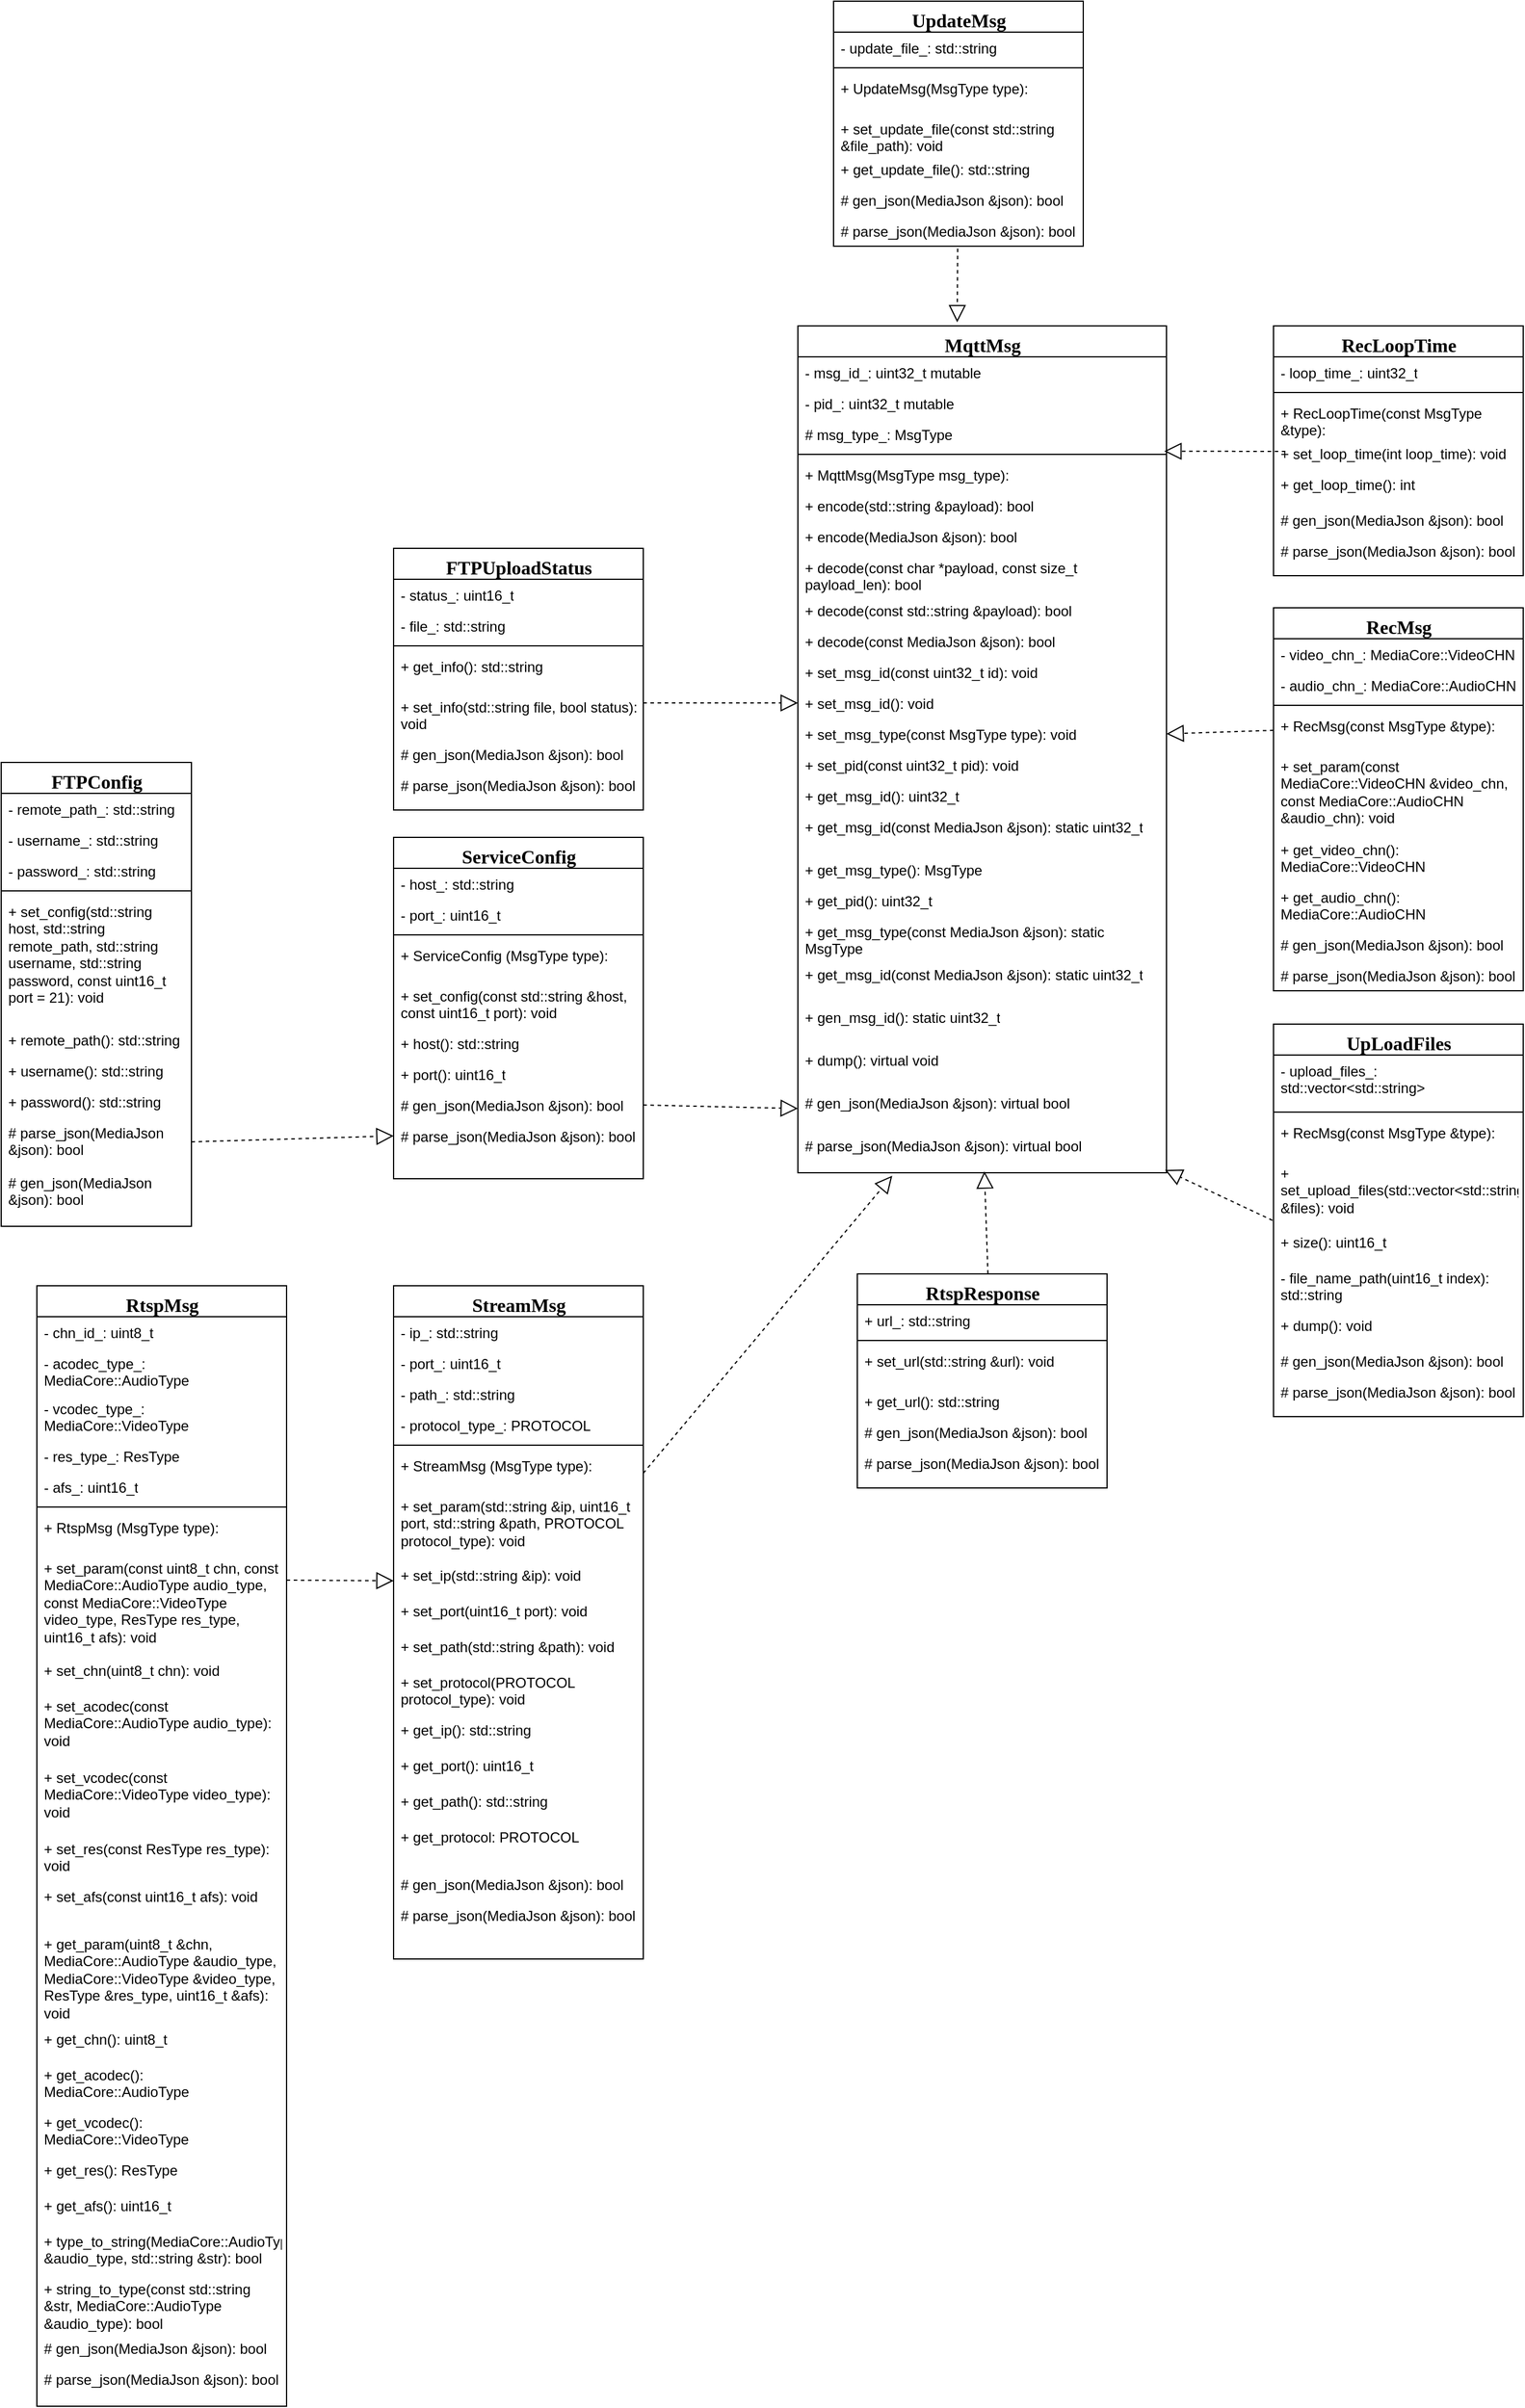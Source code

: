 <mxfile version="24.7.5">
  <diagram name="Page-1" id="9f46799a-70d6-7492-0946-bef42562c5a5">
    <mxGraphModel dx="1509" dy="1663" grid="1" gridSize="10" guides="1" tooltips="1" connect="1" arrows="1" fold="1" page="1" pageScale="1" pageWidth="1100" pageHeight="850" background="none" math="0" shadow="0">
      <root>
        <mxCell id="0" />
        <mxCell id="1" parent="0" />
        <mxCell id="78961159f06e98e8-17" value="FTPConfig" style="swimlane;html=1;fontStyle=1;align=center;verticalAlign=top;childLayout=stackLayout;horizontal=1;startSize=26;horizontalStack=0;resizeParent=1;resizeLast=0;collapsible=1;marginBottom=0;swimlaneFillColor=#ffffff;rounded=0;shadow=0;comic=0;labelBackgroundColor=none;strokeWidth=1;fillColor=none;fontFamily=Verdana;fontSize=16;" parent="1" vertex="1">
          <mxGeometry x="40" y="80" width="160" height="390" as="geometry" />
        </mxCell>
        <mxCell id="78961159f06e98e8-21" value="- remote_path_: std::string" style="text;html=1;strokeColor=none;fillColor=none;align=left;verticalAlign=top;spacingLeft=4;spacingRight=4;whiteSpace=wrap;overflow=hidden;rotatable=0;points=[[0,0.5],[1,0.5]];portConstraint=eastwest;" parent="78961159f06e98e8-17" vertex="1">
          <mxGeometry y="26" width="160" height="26" as="geometry" />
        </mxCell>
        <mxCell id="78961159f06e98e8-23" value="- username_: std::string" style="text;html=1;strokeColor=none;fillColor=none;align=left;verticalAlign=top;spacingLeft=4;spacingRight=4;whiteSpace=wrap;overflow=hidden;rotatable=0;points=[[0,0.5],[1,0.5]];portConstraint=eastwest;" parent="78961159f06e98e8-17" vertex="1">
          <mxGeometry y="52" width="160" height="26" as="geometry" />
        </mxCell>
        <mxCell id="78961159f06e98e8-25" value="- password_: std::string" style="text;html=1;strokeColor=none;fillColor=none;align=left;verticalAlign=top;spacingLeft=4;spacingRight=4;whiteSpace=wrap;overflow=hidden;rotatable=0;points=[[0,0.5],[1,0.5]];portConstraint=eastwest;" parent="78961159f06e98e8-17" vertex="1">
          <mxGeometry y="78" width="160" height="26" as="geometry" />
        </mxCell>
        <mxCell id="78961159f06e98e8-19" value="" style="line;html=1;strokeWidth=1;fillColor=none;align=left;verticalAlign=middle;spacingTop=-1;spacingLeft=3;spacingRight=3;rotatable=0;labelPosition=right;points=[];portConstraint=eastwest;" parent="78961159f06e98e8-17" vertex="1">
          <mxGeometry y="104" width="160" height="8" as="geometry" />
        </mxCell>
        <mxCell id="78961159f06e98e8-20" value="+ set_config(std::string host, std::string remote_path, std::string username, std::string password, const uint16_t port = 21): void" style="text;html=1;strokeColor=none;fillColor=none;align=left;verticalAlign=top;spacingLeft=4;spacingRight=4;whiteSpace=wrap;overflow=hidden;rotatable=0;points=[[0,0.5],[1,0.5]];portConstraint=eastwest;" parent="78961159f06e98e8-17" vertex="1">
          <mxGeometry y="112" width="160" height="108" as="geometry" />
        </mxCell>
        <mxCell id="78961159f06e98e8-27" value="+ remote_path(): std::string" style="text;html=1;strokeColor=none;fillColor=none;align=left;verticalAlign=top;spacingLeft=4;spacingRight=4;whiteSpace=wrap;overflow=hidden;rotatable=0;points=[[0,0.5],[1,0.5]];portConstraint=eastwest;" parent="78961159f06e98e8-17" vertex="1">
          <mxGeometry y="220" width="160" height="26" as="geometry" />
        </mxCell>
        <mxCell id="S02AcgBKYn6hKlUdRPTP-34" value="+ username(): std::string" style="text;html=1;strokeColor=none;fillColor=none;align=left;verticalAlign=top;spacingLeft=4;spacingRight=4;whiteSpace=wrap;overflow=hidden;rotatable=0;points=[[0,0.5],[1,0.5]];portConstraint=eastwest;" vertex="1" parent="78961159f06e98e8-17">
          <mxGeometry y="246" width="160" height="26" as="geometry" />
        </mxCell>
        <mxCell id="S02AcgBKYn6hKlUdRPTP-36" value="+ password(): std::string" style="text;html=1;strokeColor=none;fillColor=none;align=left;verticalAlign=top;spacingLeft=4;spacingRight=4;whiteSpace=wrap;overflow=hidden;rotatable=0;points=[[0,0.5],[1,0.5]];portConstraint=eastwest;" vertex="1" parent="78961159f06e98e8-17">
          <mxGeometry y="272" width="160" height="26" as="geometry" />
        </mxCell>
        <mxCell id="S02AcgBKYn6hKlUdRPTP-37" value="# parse_json(MediaJson &amp;amp;json): bool" style="text;html=1;strokeColor=none;fillColor=none;align=left;verticalAlign=top;spacingLeft=4;spacingRight=4;whiteSpace=wrap;overflow=hidden;rotatable=0;points=[[0,0.5],[1,0.5]];portConstraint=eastwest;" vertex="1" parent="78961159f06e98e8-17">
          <mxGeometry y="298" width="160" height="42" as="geometry" />
        </mxCell>
        <mxCell id="S02AcgBKYn6hKlUdRPTP-35" value="# gen_json(MediaJson &amp;amp;json): bool" style="text;html=1;strokeColor=none;fillColor=none;align=left;verticalAlign=top;spacingLeft=4;spacingRight=4;whiteSpace=wrap;overflow=hidden;rotatable=0;points=[[0,0.5],[1,0.5]];portConstraint=eastwest;" vertex="1" parent="78961159f06e98e8-17">
          <mxGeometry y="340" width="160" height="50" as="geometry" />
        </mxCell>
        <mxCell id="78961159f06e98e8-30" value="ServiceConfig" style="swimlane;html=1;fontStyle=1;align=center;verticalAlign=top;childLayout=stackLayout;horizontal=1;startSize=26;horizontalStack=0;resizeParent=1;resizeLast=0;collapsible=1;marginBottom=0;swimlaneFillColor=#ffffff;rounded=0;shadow=0;comic=0;labelBackgroundColor=none;strokeWidth=1;fillColor=none;fontFamily=Verdana;fontSize=16;" parent="1" vertex="1">
          <mxGeometry x="370" y="143" width="210" height="287" as="geometry" />
        </mxCell>
        <mxCell id="78961159f06e98e8-31" value="- host_: std::string" style="text;html=1;strokeColor=none;fillColor=none;align=left;verticalAlign=top;spacingLeft=4;spacingRight=4;whiteSpace=wrap;overflow=hidden;rotatable=0;points=[[0,0.5],[1,0.5]];portConstraint=eastwest;" parent="78961159f06e98e8-30" vertex="1">
          <mxGeometry y="26" width="210" height="26" as="geometry" />
        </mxCell>
        <mxCell id="78961159f06e98e8-32" value="- port_: uint16_t" style="text;html=1;strokeColor=none;fillColor=none;align=left;verticalAlign=top;spacingLeft=4;spacingRight=4;whiteSpace=wrap;overflow=hidden;rotatable=0;points=[[0,0.5],[1,0.5]];portConstraint=eastwest;" parent="78961159f06e98e8-30" vertex="1">
          <mxGeometry y="52" width="210" height="26" as="geometry" />
        </mxCell>
        <mxCell id="78961159f06e98e8-38" value="" style="line;html=1;strokeWidth=1;fillColor=none;align=left;verticalAlign=middle;spacingTop=-1;spacingLeft=3;spacingRight=3;rotatable=0;labelPosition=right;points=[];portConstraint=eastwest;" parent="78961159f06e98e8-30" vertex="1">
          <mxGeometry y="78" width="210" height="8" as="geometry" />
        </mxCell>
        <mxCell id="78961159f06e98e8-39" value="+ ServiceConfig (MsgType type):&amp;nbsp;" style="text;html=1;strokeColor=none;fillColor=none;align=left;verticalAlign=top;spacingLeft=4;spacingRight=4;whiteSpace=wrap;overflow=hidden;rotatable=0;points=[[0,0.5],[1,0.5]];portConstraint=eastwest;" parent="78961159f06e98e8-30" vertex="1">
          <mxGeometry y="86" width="210" height="34" as="geometry" />
        </mxCell>
        <mxCell id="S02AcgBKYn6hKlUdRPTP-30" value="+ set_config(const std::string &amp;amp;host, const uint16_t port): void" style="text;html=1;strokeColor=none;fillColor=none;align=left;verticalAlign=top;spacingLeft=4;spacingRight=4;whiteSpace=wrap;overflow=hidden;rotatable=0;points=[[0,0.5],[1,0.5]];portConstraint=eastwest;" vertex="1" parent="78961159f06e98e8-30">
          <mxGeometry y="120" width="210" height="40" as="geometry" />
        </mxCell>
        <mxCell id="S02AcgBKYn6hKlUdRPTP-31" value="+ host(): std::string" style="text;html=1;strokeColor=none;fillColor=none;align=left;verticalAlign=top;spacingLeft=4;spacingRight=4;whiteSpace=wrap;overflow=hidden;rotatable=0;points=[[0,0.5],[1,0.5]];portConstraint=eastwest;" vertex="1" parent="78961159f06e98e8-30">
          <mxGeometry y="160" width="210" height="26" as="geometry" />
        </mxCell>
        <mxCell id="S02AcgBKYn6hKlUdRPTP-32" value="+ port(): uint16_t" style="text;html=1;strokeColor=none;fillColor=none;align=left;verticalAlign=top;spacingLeft=4;spacingRight=4;whiteSpace=wrap;overflow=hidden;rotatable=0;points=[[0,0.5],[1,0.5]];portConstraint=eastwest;" vertex="1" parent="78961159f06e98e8-30">
          <mxGeometry y="186" width="210" height="26" as="geometry" />
        </mxCell>
        <mxCell id="78961159f06e98e8-40" value="# gen_json(MediaJson &amp;amp;json): bool" style="text;html=1;strokeColor=none;fillColor=none;align=left;verticalAlign=top;spacingLeft=4;spacingRight=4;whiteSpace=wrap;overflow=hidden;rotatable=0;points=[[0,0.5],[1,0.5]];portConstraint=eastwest;" parent="78961159f06e98e8-30" vertex="1">
          <mxGeometry y="212" width="210" height="26" as="geometry" />
        </mxCell>
        <mxCell id="78961159f06e98e8-42" value="# parse_json(MediaJson &amp;amp;json): bool" style="text;html=1;strokeColor=none;fillColor=none;align=left;verticalAlign=top;spacingLeft=4;spacingRight=4;whiteSpace=wrap;overflow=hidden;rotatable=0;points=[[0,0.5],[1,0.5]];portConstraint=eastwest;" parent="78961159f06e98e8-30" vertex="1">
          <mxGeometry y="238" width="210" height="26" as="geometry" />
        </mxCell>
        <mxCell id="78961159f06e98e8-43" value="MqttMsg" style="swimlane;html=1;fontStyle=1;align=center;verticalAlign=top;childLayout=stackLayout;horizontal=1;startSize=26;horizontalStack=0;resizeParent=1;resizeLast=0;collapsible=1;marginBottom=0;swimlaneFillColor=#ffffff;rounded=0;shadow=0;comic=0;labelBackgroundColor=none;strokeWidth=1;fillColor=none;fontFamily=Verdana;fontSize=16;" parent="1" vertex="1">
          <mxGeometry x="710" y="-287" width="310" height="712" as="geometry" />
        </mxCell>
        <mxCell id="78961159f06e98e8-44" value="- msg_id_: uint32_t mutable" style="text;html=1;strokeColor=none;fillColor=none;align=left;verticalAlign=top;spacingLeft=4;spacingRight=4;whiteSpace=wrap;overflow=hidden;rotatable=0;points=[[0,0.5],[1,0.5]];portConstraint=eastwest;fontSize=12;" parent="78961159f06e98e8-43" vertex="1">
          <mxGeometry y="26" width="310" height="26" as="geometry" />
        </mxCell>
        <mxCell id="78961159f06e98e8-45" value="- pid_: uint32_t mutable" style="text;html=1;strokeColor=none;fillColor=none;align=left;verticalAlign=top;spacingLeft=4;spacingRight=4;whiteSpace=wrap;overflow=hidden;rotatable=0;points=[[0,0.5],[1,0.5]];portConstraint=eastwest;" parent="78961159f06e98e8-43" vertex="1">
          <mxGeometry y="52" width="310" height="26" as="geometry" />
        </mxCell>
        <mxCell id="78961159f06e98e8-49" value="# msg_type_: MsgType" style="text;html=1;strokeColor=none;fillColor=none;align=left;verticalAlign=top;spacingLeft=4;spacingRight=4;whiteSpace=wrap;overflow=hidden;rotatable=0;points=[[0,0.5],[1,0.5]];portConstraint=eastwest;" parent="78961159f06e98e8-43" vertex="1">
          <mxGeometry y="78" width="310" height="26" as="geometry" />
        </mxCell>
        <mxCell id="78961159f06e98e8-51" value="" style="line;html=1;strokeWidth=1;fillColor=none;align=left;verticalAlign=middle;spacingTop=-1;spacingLeft=3;spacingRight=3;rotatable=0;labelPosition=right;points=[];portConstraint=eastwest;" parent="78961159f06e98e8-43" vertex="1">
          <mxGeometry y="104" width="310" height="8" as="geometry" />
        </mxCell>
        <mxCell id="S02AcgBKYn6hKlUdRPTP-33" value="+ MqttMsg(MsgType msg_type):&amp;nbsp;" style="text;html=1;strokeColor=none;fillColor=none;align=left;verticalAlign=top;spacingLeft=4;spacingRight=4;whiteSpace=wrap;overflow=hidden;rotatable=0;points=[[0,0.5],[1,0.5]];portConstraint=eastwest;" vertex="1" parent="78961159f06e98e8-43">
          <mxGeometry y="112" width="310" height="26" as="geometry" />
        </mxCell>
        <mxCell id="78961159f06e98e8-52" value="+ encode(std::string &amp;amp;payload): bool" style="text;html=1;strokeColor=none;fillColor=none;align=left;verticalAlign=top;spacingLeft=4;spacingRight=4;whiteSpace=wrap;overflow=hidden;rotatable=0;points=[[0,0.5],[1,0.5]];portConstraint=eastwest;" parent="78961159f06e98e8-43" vertex="1">
          <mxGeometry y="138" width="310" height="26" as="geometry" />
        </mxCell>
        <mxCell id="78961159f06e98e8-53" value="+ encode(MediaJson &amp;amp;json): bool" style="text;html=1;strokeColor=none;fillColor=none;align=left;verticalAlign=top;spacingLeft=4;spacingRight=4;whiteSpace=wrap;overflow=hidden;rotatable=0;points=[[0,0.5],[1,0.5]];portConstraint=eastwest;" parent="78961159f06e98e8-43" vertex="1">
          <mxGeometry y="164" width="310" height="26" as="geometry" />
        </mxCell>
        <mxCell id="S02AcgBKYn6hKlUdRPTP-6" value="+ decode(const char *payload, const size_t payload_len): bool" style="text;html=1;strokeColor=none;fillColor=none;align=left;verticalAlign=top;spacingLeft=4;spacingRight=4;whiteSpace=wrap;overflow=hidden;rotatable=0;points=[[0,0.5],[1,0.5]];portConstraint=eastwest;" vertex="1" parent="78961159f06e98e8-43">
          <mxGeometry y="190" width="310" height="36" as="geometry" />
        </mxCell>
        <mxCell id="S02AcgBKYn6hKlUdRPTP-12" value="+ decode(const std::string &amp;amp;payload): bool" style="text;html=1;strokeColor=none;fillColor=none;align=left;verticalAlign=top;spacingLeft=4;spacingRight=4;whiteSpace=wrap;overflow=hidden;rotatable=0;points=[[0,0.5],[1,0.5]];portConstraint=eastwest;" vertex="1" parent="78961159f06e98e8-43">
          <mxGeometry y="226" width="310" height="26" as="geometry" />
        </mxCell>
        <mxCell id="S02AcgBKYn6hKlUdRPTP-13" value="+ decode(const MediaJson &amp;amp;json): bool" style="text;html=1;strokeColor=none;fillColor=none;align=left;verticalAlign=top;spacingLeft=4;spacingRight=4;whiteSpace=wrap;overflow=hidden;rotatable=0;points=[[0,0.5],[1,0.5]];portConstraint=eastwest;" vertex="1" parent="78961159f06e98e8-43">
          <mxGeometry y="252" width="310" height="26" as="geometry" />
        </mxCell>
        <mxCell id="S02AcgBKYn6hKlUdRPTP-14" value="+ set_msg_id(const uint32_t id): void" style="text;html=1;strokeColor=none;fillColor=none;align=left;verticalAlign=top;spacingLeft=4;spacingRight=4;whiteSpace=wrap;overflow=hidden;rotatable=0;points=[[0,0.5],[1,0.5]];portConstraint=eastwest;" vertex="1" parent="78961159f06e98e8-43">
          <mxGeometry y="278" width="310" height="26" as="geometry" />
        </mxCell>
        <mxCell id="S02AcgBKYn6hKlUdRPTP-15" value="+ set_msg_id(): void" style="text;html=1;strokeColor=none;fillColor=none;align=left;verticalAlign=top;spacingLeft=4;spacingRight=4;whiteSpace=wrap;overflow=hidden;rotatable=0;points=[[0,0.5],[1,0.5]];portConstraint=eastwest;" vertex="1" parent="78961159f06e98e8-43">
          <mxGeometry y="304" width="310" height="26" as="geometry" />
        </mxCell>
        <mxCell id="S02AcgBKYn6hKlUdRPTP-16" value="+ set_msg_type(const MsgType type): void" style="text;html=1;strokeColor=none;fillColor=none;align=left;verticalAlign=top;spacingLeft=4;spacingRight=4;whiteSpace=wrap;overflow=hidden;rotatable=0;points=[[0,0.5],[1,0.5]];portConstraint=eastwest;" vertex="1" parent="78961159f06e98e8-43">
          <mxGeometry y="330" width="310" height="26" as="geometry" />
        </mxCell>
        <mxCell id="S02AcgBKYn6hKlUdRPTP-17" value="+ set_pid(const uint32_t pid): void" style="text;html=1;strokeColor=none;fillColor=none;align=left;verticalAlign=top;spacingLeft=4;spacingRight=4;whiteSpace=wrap;overflow=hidden;rotatable=0;points=[[0,0.5],[1,0.5]];portConstraint=eastwest;" vertex="1" parent="78961159f06e98e8-43">
          <mxGeometry y="356" width="310" height="26" as="geometry" />
        </mxCell>
        <mxCell id="S02AcgBKYn6hKlUdRPTP-18" value="+ get_msg_id(): uint32_t" style="text;html=1;strokeColor=none;fillColor=none;align=left;verticalAlign=top;spacingLeft=4;spacingRight=4;whiteSpace=wrap;overflow=hidden;rotatable=0;points=[[0,0.5],[1,0.5]];portConstraint=eastwest;" vertex="1" parent="78961159f06e98e8-43">
          <mxGeometry y="382" width="310" height="26" as="geometry" />
        </mxCell>
        <mxCell id="S02AcgBKYn6hKlUdRPTP-23" value="+ get_msg_id(const MediaJson &amp;amp;json): static uint32_t" style="text;html=1;strokeColor=none;fillColor=none;align=left;verticalAlign=top;spacingLeft=4;spacingRight=4;whiteSpace=wrap;overflow=hidden;rotatable=0;points=[[0,0.5],[1,0.5]];portConstraint=eastwest;" vertex="1" parent="78961159f06e98e8-43">
          <mxGeometry y="408" width="310" height="36" as="geometry" />
        </mxCell>
        <mxCell id="S02AcgBKYn6hKlUdRPTP-19" value="+ get_msg_type(): MsgType" style="text;html=1;strokeColor=none;fillColor=none;align=left;verticalAlign=top;spacingLeft=4;spacingRight=4;whiteSpace=wrap;overflow=hidden;rotatable=0;points=[[0,0.5],[1,0.5]];portConstraint=eastwest;" vertex="1" parent="78961159f06e98e8-43">
          <mxGeometry y="444" width="310" height="26" as="geometry" />
        </mxCell>
        <mxCell id="S02AcgBKYn6hKlUdRPTP-20" value="+ get_pid(): uint32_t" style="text;html=1;strokeColor=none;fillColor=none;align=left;verticalAlign=top;spacingLeft=4;spacingRight=4;whiteSpace=wrap;overflow=hidden;rotatable=0;points=[[0,0.5],[1,0.5]];portConstraint=eastwest;" vertex="1" parent="78961159f06e98e8-43">
          <mxGeometry y="470" width="310" height="26" as="geometry" />
        </mxCell>
        <mxCell id="S02AcgBKYn6hKlUdRPTP-21" value="+ get_msg_type(const MediaJson &amp;amp;json): static MsgType" style="text;html=1;strokeColor=none;fillColor=none;align=left;verticalAlign=top;spacingLeft=4;spacingRight=4;whiteSpace=wrap;overflow=hidden;rotatable=0;points=[[0,0.5],[1,0.5]];portConstraint=eastwest;" vertex="1" parent="78961159f06e98e8-43">
          <mxGeometry y="496" width="310" height="36" as="geometry" />
        </mxCell>
        <mxCell id="S02AcgBKYn6hKlUdRPTP-22" value="+ get_msg_id(const MediaJson &amp;amp;json): static uint32_t" style="text;html=1;strokeColor=none;fillColor=none;align=left;verticalAlign=top;spacingLeft=4;spacingRight=4;whiteSpace=wrap;overflow=hidden;rotatable=0;points=[[0,0.5],[1,0.5]];portConstraint=eastwest;" vertex="1" parent="78961159f06e98e8-43">
          <mxGeometry y="532" width="310" height="36" as="geometry" />
        </mxCell>
        <mxCell id="S02AcgBKYn6hKlUdRPTP-24" value="+ gen_msg_id(): static uint32_t" style="text;html=1;strokeColor=none;fillColor=none;align=left;verticalAlign=top;spacingLeft=4;spacingRight=4;whiteSpace=wrap;overflow=hidden;rotatable=0;points=[[0,0.5],[1,0.5]];portConstraint=eastwest;" vertex="1" parent="78961159f06e98e8-43">
          <mxGeometry y="568" width="310" height="36" as="geometry" />
        </mxCell>
        <mxCell id="S02AcgBKYn6hKlUdRPTP-25" value="+ dump(): virtual void" style="text;html=1;strokeColor=none;fillColor=none;align=left;verticalAlign=top;spacingLeft=4;spacingRight=4;whiteSpace=wrap;overflow=hidden;rotatable=0;points=[[0,0.5],[1,0.5]];portConstraint=eastwest;" vertex="1" parent="78961159f06e98e8-43">
          <mxGeometry y="604" width="310" height="36" as="geometry" />
        </mxCell>
        <mxCell id="S02AcgBKYn6hKlUdRPTP-26" value="# gen_json(MediaJson &amp;amp;json): virtual bool" style="text;html=1;strokeColor=none;fillColor=none;align=left;verticalAlign=top;spacingLeft=4;spacingRight=4;whiteSpace=wrap;overflow=hidden;rotatable=0;points=[[0,0.5],[1,0.5]];portConstraint=eastwest;" vertex="1" parent="78961159f06e98e8-43">
          <mxGeometry y="640" width="310" height="36" as="geometry" />
        </mxCell>
        <mxCell id="S02AcgBKYn6hKlUdRPTP-27" value="# parse_json(MediaJson &amp;amp;json): virtual bool" style="text;html=1;strokeColor=none;fillColor=none;align=left;verticalAlign=top;spacingLeft=4;spacingRight=4;whiteSpace=wrap;overflow=hidden;rotatable=0;points=[[0,0.5],[1,0.5]];portConstraint=eastwest;" vertex="1" parent="78961159f06e98e8-43">
          <mxGeometry y="676" width="310" height="36" as="geometry" />
        </mxCell>
        <mxCell id="S02AcgBKYn6hKlUdRPTP-28" value="" style="endArrow=block;dashed=1;endFill=0;endSize=12;html=1;rounded=0;exitX=1;exitY=0.5;exitDx=0;exitDy=0;entryX=0;entryY=0.5;entryDx=0;entryDy=0;" edge="1" parent="1" source="78961159f06e98e8-40" target="S02AcgBKYn6hKlUdRPTP-26">
          <mxGeometry width="160" relative="1" as="geometry">
            <mxPoint x="590" y="249.012" as="sourcePoint" />
            <mxPoint x="739.04" y="220" as="targetPoint" />
          </mxGeometry>
        </mxCell>
        <mxCell id="S02AcgBKYn6hKlUdRPTP-38" value="" style="endArrow=block;dashed=1;endFill=0;endSize=12;html=1;rounded=0;entryX=0;entryY=0.5;entryDx=0;entryDy=0;exitX=1;exitY=0.5;exitDx=0;exitDy=0;" edge="1" parent="1" source="S02AcgBKYn6hKlUdRPTP-37" target="78961159f06e98e8-42">
          <mxGeometry width="160" relative="1" as="geometry">
            <mxPoint x="210" y="390" as="sourcePoint" />
            <mxPoint x="385.04" y="393.996" as="targetPoint" />
          </mxGeometry>
        </mxCell>
        <mxCell id="S02AcgBKYn6hKlUdRPTP-39" value="FTPUploadStatus" style="swimlane;html=1;fontStyle=1;align=center;verticalAlign=top;childLayout=stackLayout;horizontal=1;startSize=26;horizontalStack=0;resizeParent=1;resizeLast=0;collapsible=1;marginBottom=0;swimlaneFillColor=#ffffff;rounded=0;shadow=0;comic=0;labelBackgroundColor=none;strokeWidth=1;fillColor=none;fontFamily=Verdana;fontSize=16;" vertex="1" parent="1">
          <mxGeometry x="370" y="-100" width="210" height="220" as="geometry" />
        </mxCell>
        <mxCell id="S02AcgBKYn6hKlUdRPTP-40" value="- status_: uint16_t" style="text;html=1;strokeColor=none;fillColor=none;align=left;verticalAlign=top;spacingLeft=4;spacingRight=4;whiteSpace=wrap;overflow=hidden;rotatable=0;points=[[0,0.5],[1,0.5]];portConstraint=eastwest;" vertex="1" parent="S02AcgBKYn6hKlUdRPTP-39">
          <mxGeometry y="26" width="210" height="26" as="geometry" />
        </mxCell>
        <mxCell id="S02AcgBKYn6hKlUdRPTP-41" value="- file_: std::string" style="text;html=1;strokeColor=none;fillColor=none;align=left;verticalAlign=top;spacingLeft=4;spacingRight=4;whiteSpace=wrap;overflow=hidden;rotatable=0;points=[[0,0.5],[1,0.5]];portConstraint=eastwest;" vertex="1" parent="S02AcgBKYn6hKlUdRPTP-39">
          <mxGeometry y="52" width="210" height="26" as="geometry" />
        </mxCell>
        <mxCell id="S02AcgBKYn6hKlUdRPTP-42" value="" style="line;html=1;strokeWidth=1;fillColor=none;align=left;verticalAlign=middle;spacingTop=-1;spacingLeft=3;spacingRight=3;rotatable=0;labelPosition=right;points=[];portConstraint=eastwest;" vertex="1" parent="S02AcgBKYn6hKlUdRPTP-39">
          <mxGeometry y="78" width="210" height="8" as="geometry" />
        </mxCell>
        <mxCell id="S02AcgBKYn6hKlUdRPTP-43" value="+ get_info(): std::string" style="text;html=1;strokeColor=none;fillColor=none;align=left;verticalAlign=top;spacingLeft=4;spacingRight=4;whiteSpace=wrap;overflow=hidden;rotatable=0;points=[[0,0.5],[1,0.5]];portConstraint=eastwest;" vertex="1" parent="S02AcgBKYn6hKlUdRPTP-39">
          <mxGeometry y="86" width="210" height="34" as="geometry" />
        </mxCell>
        <mxCell id="S02AcgBKYn6hKlUdRPTP-44" value="+ set_info(std::string file, bool status): void" style="text;html=1;strokeColor=none;fillColor=none;align=left;verticalAlign=top;spacingLeft=4;spacingRight=4;whiteSpace=wrap;overflow=hidden;rotatable=0;points=[[0,0.5],[1,0.5]];portConstraint=eastwest;" vertex="1" parent="S02AcgBKYn6hKlUdRPTP-39">
          <mxGeometry y="120" width="210" height="40" as="geometry" />
        </mxCell>
        <mxCell id="S02AcgBKYn6hKlUdRPTP-47" value="# gen_json(MediaJson &amp;amp;json): bool" style="text;html=1;strokeColor=none;fillColor=none;align=left;verticalAlign=top;spacingLeft=4;spacingRight=4;whiteSpace=wrap;overflow=hidden;rotatable=0;points=[[0,0.5],[1,0.5]];portConstraint=eastwest;" vertex="1" parent="S02AcgBKYn6hKlUdRPTP-39">
          <mxGeometry y="160" width="210" height="26" as="geometry" />
        </mxCell>
        <mxCell id="S02AcgBKYn6hKlUdRPTP-48" value="# parse_json(MediaJson &amp;amp;json): bool" style="text;html=1;strokeColor=none;fillColor=none;align=left;verticalAlign=top;spacingLeft=4;spacingRight=4;whiteSpace=wrap;overflow=hidden;rotatable=0;points=[[0,0.5],[1,0.5]];portConstraint=eastwest;" vertex="1" parent="S02AcgBKYn6hKlUdRPTP-39">
          <mxGeometry y="186" width="210" height="26" as="geometry" />
        </mxCell>
        <mxCell id="S02AcgBKYn6hKlUdRPTP-49" value="" style="endArrow=block;dashed=1;endFill=0;endSize=12;html=1;rounded=0;exitX=1;exitY=0.5;exitDx=0;exitDy=0;entryX=0;entryY=0.5;entryDx=0;entryDy=0;" edge="1" parent="1" target="S02AcgBKYn6hKlUdRPTP-15">
          <mxGeometry width="160" relative="1" as="geometry">
            <mxPoint x="580" y="30" as="sourcePoint" />
            <mxPoint x="710" y="33" as="targetPoint" />
          </mxGeometry>
        </mxCell>
        <mxCell id="S02AcgBKYn6hKlUdRPTP-50" value="StreamMsg" style="swimlane;html=1;fontStyle=1;align=center;verticalAlign=top;childLayout=stackLayout;horizontal=1;startSize=26;horizontalStack=0;resizeParent=1;resizeLast=0;collapsible=1;marginBottom=0;swimlaneFillColor=#ffffff;rounded=0;shadow=0;comic=0;labelBackgroundColor=none;strokeWidth=1;fillColor=none;fontFamily=Verdana;fontSize=16;" vertex="1" parent="1">
          <mxGeometry x="370" y="520" width="210" height="566" as="geometry" />
        </mxCell>
        <mxCell id="S02AcgBKYn6hKlUdRPTP-51" value="- ip_: std::string" style="text;html=1;strokeColor=none;fillColor=none;align=left;verticalAlign=top;spacingLeft=4;spacingRight=4;whiteSpace=wrap;overflow=hidden;rotatable=0;points=[[0,0.5],[1,0.5]];portConstraint=eastwest;" vertex="1" parent="S02AcgBKYn6hKlUdRPTP-50">
          <mxGeometry y="26" width="210" height="26" as="geometry" />
        </mxCell>
        <mxCell id="S02AcgBKYn6hKlUdRPTP-52" value="- port_: uint16_t" style="text;html=1;strokeColor=none;fillColor=none;align=left;verticalAlign=top;spacingLeft=4;spacingRight=4;whiteSpace=wrap;overflow=hidden;rotatable=0;points=[[0,0.5],[1,0.5]];portConstraint=eastwest;" vertex="1" parent="S02AcgBKYn6hKlUdRPTP-50">
          <mxGeometry y="52" width="210" height="26" as="geometry" />
        </mxCell>
        <mxCell id="S02AcgBKYn6hKlUdRPTP-60" value="- path_: std::string" style="text;html=1;strokeColor=none;fillColor=none;align=left;verticalAlign=top;spacingLeft=4;spacingRight=4;whiteSpace=wrap;overflow=hidden;rotatable=0;points=[[0,0.5],[1,0.5]];portConstraint=eastwest;" vertex="1" parent="S02AcgBKYn6hKlUdRPTP-50">
          <mxGeometry y="78" width="210" height="26" as="geometry" />
        </mxCell>
        <mxCell id="S02AcgBKYn6hKlUdRPTP-61" value="- protocol_type_: PROTOCOL" style="text;html=1;strokeColor=none;fillColor=none;align=left;verticalAlign=top;spacingLeft=4;spacingRight=4;whiteSpace=wrap;overflow=hidden;rotatable=0;points=[[0,0.5],[1,0.5]];portConstraint=eastwest;" vertex="1" parent="S02AcgBKYn6hKlUdRPTP-50">
          <mxGeometry y="104" width="210" height="26" as="geometry" />
        </mxCell>
        <mxCell id="S02AcgBKYn6hKlUdRPTP-53" value="" style="line;html=1;strokeWidth=1;fillColor=none;align=left;verticalAlign=middle;spacingTop=-1;spacingLeft=3;spacingRight=3;rotatable=0;labelPosition=right;points=[];portConstraint=eastwest;" vertex="1" parent="S02AcgBKYn6hKlUdRPTP-50">
          <mxGeometry y="130" width="210" height="8" as="geometry" />
        </mxCell>
        <mxCell id="S02AcgBKYn6hKlUdRPTP-54" value="+ StreamMsg (MsgType type):&amp;nbsp;" style="text;html=1;strokeColor=none;fillColor=none;align=left;verticalAlign=top;spacingLeft=4;spacingRight=4;whiteSpace=wrap;overflow=hidden;rotatable=0;points=[[0,0.5],[1,0.5]];portConstraint=eastwest;" vertex="1" parent="S02AcgBKYn6hKlUdRPTP-50">
          <mxGeometry y="138" width="210" height="34" as="geometry" />
        </mxCell>
        <mxCell id="S02AcgBKYn6hKlUdRPTP-55" value="+ set_param(std::string &amp;amp;ip, uint16_t port, std::string &amp;amp;path, PROTOCOL protocol_type): void" style="text;html=1;strokeColor=none;fillColor=none;align=left;verticalAlign=top;spacingLeft=4;spacingRight=4;whiteSpace=wrap;overflow=hidden;rotatable=0;points=[[0,0.5],[1,0.5]];portConstraint=eastwest;" vertex="1" parent="S02AcgBKYn6hKlUdRPTP-50">
          <mxGeometry y="172" width="210" height="58" as="geometry" />
        </mxCell>
        <mxCell id="S02AcgBKYn6hKlUdRPTP-62" value="+ set_ip(std::string &amp;amp;ip): void" style="text;html=1;strokeColor=none;fillColor=none;align=left;verticalAlign=top;spacingLeft=4;spacingRight=4;whiteSpace=wrap;overflow=hidden;rotatable=0;points=[[0,0.5],[1,0.5]];portConstraint=eastwest;" vertex="1" parent="S02AcgBKYn6hKlUdRPTP-50">
          <mxGeometry y="230" width="210" height="30" as="geometry" />
        </mxCell>
        <mxCell id="S02AcgBKYn6hKlUdRPTP-89" value="" style="endArrow=block;dashed=1;endFill=0;endSize=12;html=1;rounded=0;exitX=1;exitY=0.5;exitDx=0;exitDy=0;" edge="1" parent="S02AcgBKYn6hKlUdRPTP-50">
          <mxGeometry width="160" relative="1" as="geometry">
            <mxPoint x="-90" y="247.5" as="sourcePoint" />
            <mxPoint y="248" as="targetPoint" />
          </mxGeometry>
        </mxCell>
        <mxCell id="S02AcgBKYn6hKlUdRPTP-63" value="+ set_port(uint16_t port): void" style="text;html=1;strokeColor=none;fillColor=none;align=left;verticalAlign=top;spacingLeft=4;spacingRight=4;whiteSpace=wrap;overflow=hidden;rotatable=0;points=[[0,0.5],[1,0.5]];portConstraint=eastwest;" vertex="1" parent="S02AcgBKYn6hKlUdRPTP-50">
          <mxGeometry y="260" width="210" height="30" as="geometry" />
        </mxCell>
        <mxCell id="S02AcgBKYn6hKlUdRPTP-64" value="+ set_path(std::string &amp;amp;path): void" style="text;html=1;strokeColor=none;fillColor=none;align=left;verticalAlign=top;spacingLeft=4;spacingRight=4;whiteSpace=wrap;overflow=hidden;rotatable=0;points=[[0,0.5],[1,0.5]];portConstraint=eastwest;" vertex="1" parent="S02AcgBKYn6hKlUdRPTP-50">
          <mxGeometry y="290" width="210" height="30" as="geometry" />
        </mxCell>
        <mxCell id="S02AcgBKYn6hKlUdRPTP-69" value="+ set_protocol(PROTOCOL protocol_type): void" style="text;html=1;strokeColor=none;fillColor=none;align=left;verticalAlign=top;spacingLeft=4;spacingRight=4;whiteSpace=wrap;overflow=hidden;rotatable=0;points=[[0,0.5],[1,0.5]];portConstraint=eastwest;" vertex="1" parent="S02AcgBKYn6hKlUdRPTP-50">
          <mxGeometry y="320" width="210" height="40" as="geometry" />
        </mxCell>
        <mxCell id="S02AcgBKYn6hKlUdRPTP-66" value="+ get_ip(): std::string" style="text;html=1;strokeColor=none;fillColor=none;align=left;verticalAlign=top;spacingLeft=4;spacingRight=4;whiteSpace=wrap;overflow=hidden;rotatable=0;points=[[0,0.5],[1,0.5]];portConstraint=eastwest;" vertex="1" parent="S02AcgBKYn6hKlUdRPTP-50">
          <mxGeometry y="360" width="210" height="30" as="geometry" />
        </mxCell>
        <mxCell id="S02AcgBKYn6hKlUdRPTP-68" value="+ get_port(): uint16_t" style="text;html=1;strokeColor=none;fillColor=none;align=left;verticalAlign=top;spacingLeft=4;spacingRight=4;whiteSpace=wrap;overflow=hidden;rotatable=0;points=[[0,0.5],[1,0.5]];portConstraint=eastwest;" vertex="1" parent="S02AcgBKYn6hKlUdRPTP-50">
          <mxGeometry y="390" width="210" height="30" as="geometry" />
        </mxCell>
        <mxCell id="S02AcgBKYn6hKlUdRPTP-67" value="+ get_path(): std::string" style="text;html=1;strokeColor=none;fillColor=none;align=left;verticalAlign=top;spacingLeft=4;spacingRight=4;whiteSpace=wrap;overflow=hidden;rotatable=0;points=[[0,0.5],[1,0.5]];portConstraint=eastwest;" vertex="1" parent="S02AcgBKYn6hKlUdRPTP-50">
          <mxGeometry y="420" width="210" height="30" as="geometry" />
        </mxCell>
        <mxCell id="S02AcgBKYn6hKlUdRPTP-65" value="+ get_protocol: PROTOCOL" style="text;html=1;strokeColor=none;fillColor=none;align=left;verticalAlign=top;spacingLeft=4;spacingRight=4;whiteSpace=wrap;overflow=hidden;rotatable=0;points=[[0,0.5],[1,0.5]];portConstraint=eastwest;" vertex="1" parent="S02AcgBKYn6hKlUdRPTP-50">
          <mxGeometry y="450" width="210" height="40" as="geometry" />
        </mxCell>
        <mxCell id="S02AcgBKYn6hKlUdRPTP-58" value="# gen_json(MediaJson &amp;amp;json): bool" style="text;html=1;strokeColor=none;fillColor=none;align=left;verticalAlign=top;spacingLeft=4;spacingRight=4;whiteSpace=wrap;overflow=hidden;rotatable=0;points=[[0,0.5],[1,0.5]];portConstraint=eastwest;" vertex="1" parent="S02AcgBKYn6hKlUdRPTP-50">
          <mxGeometry y="490" width="210" height="26" as="geometry" />
        </mxCell>
        <mxCell id="S02AcgBKYn6hKlUdRPTP-59" value="# parse_json(MediaJson &amp;amp;json): bool" style="text;html=1;strokeColor=none;fillColor=none;align=left;verticalAlign=top;spacingLeft=4;spacingRight=4;whiteSpace=wrap;overflow=hidden;rotatable=0;points=[[0,0.5],[1,0.5]];portConstraint=eastwest;" vertex="1" parent="S02AcgBKYn6hKlUdRPTP-50">
          <mxGeometry y="516" width="210" height="26" as="geometry" />
        </mxCell>
        <mxCell id="S02AcgBKYn6hKlUdRPTP-70" value="" style="endArrow=block;dashed=1;endFill=0;endSize=12;html=1;rounded=0;entryX=0.256;entryY=1.069;entryDx=0;entryDy=0;entryPerimeter=0;" edge="1" parent="1" source="S02AcgBKYn6hKlUdRPTP-50" target="S02AcgBKYn6hKlUdRPTP-27">
          <mxGeometry width="160" relative="1" as="geometry">
            <mxPoint x="400" y="475" as="sourcePoint" />
            <mxPoint x="570" y="470" as="targetPoint" />
          </mxGeometry>
        </mxCell>
        <mxCell id="S02AcgBKYn6hKlUdRPTP-71" value="RtspMsg" style="swimlane;html=1;fontStyle=1;align=center;verticalAlign=top;childLayout=stackLayout;horizontal=1;startSize=26;horizontalStack=0;resizeParent=1;resizeLast=0;collapsible=1;marginBottom=0;swimlaneFillColor=#ffffff;rounded=0;shadow=0;comic=0;labelBackgroundColor=none;strokeWidth=1;fillColor=none;fontFamily=Verdana;fontSize=16;" vertex="1" parent="1">
          <mxGeometry x="70" y="520" width="210" height="942" as="geometry" />
        </mxCell>
        <mxCell id="S02AcgBKYn6hKlUdRPTP-72" value="- chn_id_: uint8_t" style="text;html=1;strokeColor=none;fillColor=none;align=left;verticalAlign=top;spacingLeft=4;spacingRight=4;whiteSpace=wrap;overflow=hidden;rotatable=0;points=[[0,0.5],[1,0.5]];portConstraint=eastwest;" vertex="1" parent="S02AcgBKYn6hKlUdRPTP-71">
          <mxGeometry y="26" width="210" height="26" as="geometry" />
        </mxCell>
        <mxCell id="S02AcgBKYn6hKlUdRPTP-73" value="- acodec_type_: MediaCore::AudioType" style="text;html=1;strokeColor=none;fillColor=none;align=left;verticalAlign=top;spacingLeft=4;spacingRight=4;whiteSpace=wrap;overflow=hidden;rotatable=0;points=[[0,0.5],[1,0.5]];portConstraint=eastwest;" vertex="1" parent="S02AcgBKYn6hKlUdRPTP-71">
          <mxGeometry y="52" width="210" height="38" as="geometry" />
        </mxCell>
        <mxCell id="S02AcgBKYn6hKlUdRPTP-74" value="- vcodec_type_: MediaCore::VideoType" style="text;html=1;strokeColor=none;fillColor=none;align=left;verticalAlign=top;spacingLeft=4;spacingRight=4;whiteSpace=wrap;overflow=hidden;rotatable=0;points=[[0,0.5],[1,0.5]];portConstraint=eastwest;" vertex="1" parent="S02AcgBKYn6hKlUdRPTP-71">
          <mxGeometry y="90" width="210" height="40" as="geometry" />
        </mxCell>
        <mxCell id="S02AcgBKYn6hKlUdRPTP-75" value="- res_type_: ResType" style="text;html=1;strokeColor=none;fillColor=none;align=left;verticalAlign=top;spacingLeft=4;spacingRight=4;whiteSpace=wrap;overflow=hidden;rotatable=0;points=[[0,0.5],[1,0.5]];portConstraint=eastwest;" vertex="1" parent="S02AcgBKYn6hKlUdRPTP-71">
          <mxGeometry y="130" width="210" height="26" as="geometry" />
        </mxCell>
        <mxCell id="S02AcgBKYn6hKlUdRPTP-90" value="- afs_: uint16_t" style="text;html=1;strokeColor=none;fillColor=none;align=left;verticalAlign=top;spacingLeft=4;spacingRight=4;whiteSpace=wrap;overflow=hidden;rotatable=0;points=[[0,0.5],[1,0.5]];portConstraint=eastwest;" vertex="1" parent="S02AcgBKYn6hKlUdRPTP-71">
          <mxGeometry y="156" width="210" height="26" as="geometry" />
        </mxCell>
        <mxCell id="S02AcgBKYn6hKlUdRPTP-76" value="" style="line;html=1;strokeWidth=1;fillColor=none;align=left;verticalAlign=middle;spacingTop=-1;spacingLeft=3;spacingRight=3;rotatable=0;labelPosition=right;points=[];portConstraint=eastwest;" vertex="1" parent="S02AcgBKYn6hKlUdRPTP-71">
          <mxGeometry y="182" width="210" height="8" as="geometry" />
        </mxCell>
        <mxCell id="S02AcgBKYn6hKlUdRPTP-77" value="+ RtspMsg (MsgType type):&amp;nbsp;" style="text;html=1;strokeColor=none;fillColor=none;align=left;verticalAlign=top;spacingLeft=4;spacingRight=4;whiteSpace=wrap;overflow=hidden;rotatable=0;points=[[0,0.5],[1,0.5]];portConstraint=eastwest;" vertex="1" parent="S02AcgBKYn6hKlUdRPTP-71">
          <mxGeometry y="190" width="210" height="34" as="geometry" />
        </mxCell>
        <mxCell id="S02AcgBKYn6hKlUdRPTP-78" value="+&amp;nbsp;&lt;span style=&quot;background-color: initial;&quot;&gt;set_param(const uint8_t chn, const MediaCore::AudioType audio_type, const MediaCore::VideoType video_type,&amp;nbsp;&lt;/span&gt;&lt;span style=&quot;background-color: initial;&quot;&gt;ResType res_type, uint16_t afs)&lt;/span&gt;: void" style="text;html=1;strokeColor=none;fillColor=none;align=left;verticalAlign=top;spacingLeft=4;spacingRight=4;whiteSpace=wrap;overflow=hidden;rotatable=0;points=[[0,0.5],[1,0.5]];portConstraint=eastwest;" vertex="1" parent="S02AcgBKYn6hKlUdRPTP-71">
          <mxGeometry y="224" width="210" height="86" as="geometry" />
        </mxCell>
        <mxCell id="S02AcgBKYn6hKlUdRPTP-79" value="+ set_chn(uint8_t chn): void" style="text;html=1;strokeColor=none;fillColor=none;align=left;verticalAlign=top;spacingLeft=4;spacingRight=4;whiteSpace=wrap;overflow=hidden;rotatable=0;points=[[0,0.5],[1,0.5]];portConstraint=eastwest;" vertex="1" parent="S02AcgBKYn6hKlUdRPTP-71">
          <mxGeometry y="310" width="210" height="30" as="geometry" />
        </mxCell>
        <mxCell id="S02AcgBKYn6hKlUdRPTP-80" value="+ set_acodec(const MediaCore::AudioType audio_type): void" style="text;html=1;strokeColor=none;fillColor=none;align=left;verticalAlign=top;spacingLeft=4;spacingRight=4;whiteSpace=wrap;overflow=hidden;rotatable=0;points=[[0,0.5],[1,0.5]];portConstraint=eastwest;" vertex="1" parent="S02AcgBKYn6hKlUdRPTP-71">
          <mxGeometry y="340" width="210" height="60" as="geometry" />
        </mxCell>
        <mxCell id="S02AcgBKYn6hKlUdRPTP-81" value="+ set_vcodec(const MediaCore::VideoType video_type): void" style="text;html=1;strokeColor=none;fillColor=none;align=left;verticalAlign=top;spacingLeft=4;spacingRight=4;whiteSpace=wrap;overflow=hidden;rotatable=0;points=[[0,0.5],[1,0.5]];portConstraint=eastwest;" vertex="1" parent="S02AcgBKYn6hKlUdRPTP-71">
          <mxGeometry y="400" width="210" height="60" as="geometry" />
        </mxCell>
        <mxCell id="S02AcgBKYn6hKlUdRPTP-82" value="+ set_res(const ResType res_type): void" style="text;html=1;strokeColor=none;fillColor=none;align=left;verticalAlign=top;spacingLeft=4;spacingRight=4;whiteSpace=wrap;overflow=hidden;rotatable=0;points=[[0,0.5],[1,0.5]];portConstraint=eastwest;" vertex="1" parent="S02AcgBKYn6hKlUdRPTP-71">
          <mxGeometry y="460" width="210" height="40" as="geometry" />
        </mxCell>
        <mxCell id="S02AcgBKYn6hKlUdRPTP-91" value="+ set_afs(const uint16_t afs): void" style="text;html=1;strokeColor=none;fillColor=none;align=left;verticalAlign=top;spacingLeft=4;spacingRight=4;whiteSpace=wrap;overflow=hidden;rotatable=0;points=[[0,0.5],[1,0.5]];portConstraint=eastwest;" vertex="1" parent="S02AcgBKYn6hKlUdRPTP-71">
          <mxGeometry y="500" width="210" height="40" as="geometry" />
        </mxCell>
        <mxCell id="S02AcgBKYn6hKlUdRPTP-83" value="+&amp;nbsp;&lt;span style=&quot;background-color: initial;&quot;&gt;get_param(uint8_t &amp;amp;chn, MediaCore::AudioType &amp;amp;audio_type, MediaCore::VideoType &amp;amp;video_type,&lt;br&gt;&lt;/span&gt;&lt;span style=&quot;background-color: initial;&quot;&gt;ResType &amp;amp;res_type, uint16_t &amp;amp;afs)&lt;/span&gt;: void" style="text;html=1;strokeColor=none;fillColor=none;align=left;verticalAlign=top;spacingLeft=4;spacingRight=4;whiteSpace=wrap;overflow=hidden;rotatable=0;points=[[0,0.5],[1,0.5]];portConstraint=eastwest;" vertex="1" parent="S02AcgBKYn6hKlUdRPTP-71">
          <mxGeometry y="540" width="210" height="80" as="geometry" />
        </mxCell>
        <mxCell id="S02AcgBKYn6hKlUdRPTP-84" value="+ get_chn(): uint8_t" style="text;html=1;strokeColor=none;fillColor=none;align=left;verticalAlign=top;spacingLeft=4;spacingRight=4;whiteSpace=wrap;overflow=hidden;rotatable=0;points=[[0,0.5],[1,0.5]];portConstraint=eastwest;" vertex="1" parent="S02AcgBKYn6hKlUdRPTP-71">
          <mxGeometry y="620" width="210" height="30" as="geometry" />
        </mxCell>
        <mxCell id="S02AcgBKYn6hKlUdRPTP-85" value="+ get_acodec(): MediaCore::AudioType" style="text;html=1;strokeColor=none;fillColor=none;align=left;verticalAlign=top;spacingLeft=4;spacingRight=4;whiteSpace=wrap;overflow=hidden;rotatable=0;points=[[0,0.5],[1,0.5]];portConstraint=eastwest;" vertex="1" parent="S02AcgBKYn6hKlUdRPTP-71">
          <mxGeometry y="650" width="210" height="40" as="geometry" />
        </mxCell>
        <mxCell id="S02AcgBKYn6hKlUdRPTP-86" value="+ get_vcodec(): MediaCore::VideoType" style="text;html=1;strokeColor=none;fillColor=none;align=left;verticalAlign=top;spacingLeft=4;spacingRight=4;whiteSpace=wrap;overflow=hidden;rotatable=0;points=[[0,0.5],[1,0.5]];portConstraint=eastwest;" vertex="1" parent="S02AcgBKYn6hKlUdRPTP-71">
          <mxGeometry y="690" width="210" height="40" as="geometry" />
        </mxCell>
        <mxCell id="S02AcgBKYn6hKlUdRPTP-92" value="+ get_res(): ResType" style="text;html=1;strokeColor=none;fillColor=none;align=left;verticalAlign=top;spacingLeft=4;spacingRight=4;whiteSpace=wrap;overflow=hidden;rotatable=0;points=[[0,0.5],[1,0.5]];portConstraint=eastwest;" vertex="1" parent="S02AcgBKYn6hKlUdRPTP-71">
          <mxGeometry y="730" width="210" height="30" as="geometry" />
        </mxCell>
        <mxCell id="S02AcgBKYn6hKlUdRPTP-93" value="+ get_afs(): uint16_t" style="text;html=1;strokeColor=none;fillColor=none;align=left;verticalAlign=top;spacingLeft=4;spacingRight=4;whiteSpace=wrap;overflow=hidden;rotatable=0;points=[[0,0.5],[1,0.5]];portConstraint=eastwest;" vertex="1" parent="S02AcgBKYn6hKlUdRPTP-71">
          <mxGeometry y="760" width="210" height="30" as="geometry" />
        </mxCell>
        <mxCell id="S02AcgBKYn6hKlUdRPTP-94" value="+&amp;nbsp;&lt;span style=&quot;background-color: initial;&quot;&gt;type_to_string(MediaCore::AudioType &amp;amp;audio_type,&amp;nbsp;&lt;/span&gt;&lt;span style=&quot;background-color: initial;&quot;&gt;std::string &amp;amp;str)&lt;/span&gt;: bool" style="text;html=1;strokeColor=none;fillColor=none;align=left;verticalAlign=top;spacingLeft=4;spacingRight=4;whiteSpace=wrap;overflow=hidden;rotatable=0;points=[[0,0.5],[1,0.5]];portConstraint=eastwest;" vertex="1" parent="S02AcgBKYn6hKlUdRPTP-71">
          <mxGeometry y="790" width="210" height="40" as="geometry" />
        </mxCell>
        <mxCell id="S02AcgBKYn6hKlUdRPTP-95" value="+&amp;nbsp;&lt;span style=&quot;background-color: initial;&quot;&gt;string_to_type(const std::string &amp;amp;str,&amp;nbsp;&lt;/span&gt;&lt;span style=&quot;background-color: initial;&quot;&gt;MediaCore::AudioType &amp;amp;audio_type)&lt;/span&gt;: bool" style="text;html=1;strokeColor=none;fillColor=none;align=left;verticalAlign=top;spacingLeft=4;spacingRight=4;whiteSpace=wrap;overflow=hidden;rotatable=0;points=[[0,0.5],[1,0.5]];portConstraint=eastwest;" vertex="1" parent="S02AcgBKYn6hKlUdRPTP-71">
          <mxGeometry y="830" width="210" height="50" as="geometry" />
        </mxCell>
        <mxCell id="S02AcgBKYn6hKlUdRPTP-87" value="# gen_json(MediaJson &amp;amp;json): bool" style="text;html=1;strokeColor=none;fillColor=none;align=left;verticalAlign=top;spacingLeft=4;spacingRight=4;whiteSpace=wrap;overflow=hidden;rotatable=0;points=[[0,0.5],[1,0.5]];portConstraint=eastwest;" vertex="1" parent="S02AcgBKYn6hKlUdRPTP-71">
          <mxGeometry y="880" width="210" height="26" as="geometry" />
        </mxCell>
        <mxCell id="S02AcgBKYn6hKlUdRPTP-88" value="# parse_json(MediaJson &amp;amp;json): bool" style="text;html=1;strokeColor=none;fillColor=none;align=left;verticalAlign=top;spacingLeft=4;spacingRight=4;whiteSpace=wrap;overflow=hidden;rotatable=0;points=[[0,0.5],[1,0.5]];portConstraint=eastwest;" vertex="1" parent="S02AcgBKYn6hKlUdRPTP-71">
          <mxGeometry y="906" width="210" height="26" as="geometry" />
        </mxCell>
        <mxCell id="S02AcgBKYn6hKlUdRPTP-96" value="RtspResponse" style="swimlane;html=1;fontStyle=1;align=center;verticalAlign=top;childLayout=stackLayout;horizontal=1;startSize=26;horizontalStack=0;resizeParent=1;resizeLast=0;collapsible=1;marginBottom=0;swimlaneFillColor=#ffffff;rounded=0;shadow=0;comic=0;labelBackgroundColor=none;strokeWidth=1;fillColor=none;fontFamily=Verdana;fontSize=16;" vertex="1" parent="1">
          <mxGeometry x="760" y="510" width="210" height="180" as="geometry" />
        </mxCell>
        <mxCell id="S02AcgBKYn6hKlUdRPTP-97" value="+ url_: std::string" style="text;html=1;strokeColor=none;fillColor=none;align=left;verticalAlign=top;spacingLeft=4;spacingRight=4;whiteSpace=wrap;overflow=hidden;rotatable=0;points=[[0,0.5],[1,0.5]];portConstraint=eastwest;" vertex="1" parent="S02AcgBKYn6hKlUdRPTP-96">
          <mxGeometry y="26" width="210" height="26" as="geometry" />
        </mxCell>
        <mxCell id="S02AcgBKYn6hKlUdRPTP-99" value="" style="line;html=1;strokeWidth=1;fillColor=none;align=left;verticalAlign=middle;spacingTop=-1;spacingLeft=3;spacingRight=3;rotatable=0;labelPosition=right;points=[];portConstraint=eastwest;" vertex="1" parent="S02AcgBKYn6hKlUdRPTP-96">
          <mxGeometry y="52" width="210" height="8" as="geometry" />
        </mxCell>
        <mxCell id="S02AcgBKYn6hKlUdRPTP-100" value="+ set_url(std::string &amp;amp;url): void" style="text;html=1;strokeColor=none;fillColor=none;align=left;verticalAlign=top;spacingLeft=4;spacingRight=4;whiteSpace=wrap;overflow=hidden;rotatable=0;points=[[0,0.5],[1,0.5]];portConstraint=eastwest;" vertex="1" parent="S02AcgBKYn6hKlUdRPTP-96">
          <mxGeometry y="60" width="210" height="34" as="geometry" />
        </mxCell>
        <mxCell id="S02AcgBKYn6hKlUdRPTP-101" value="+ get_url(): std::string" style="text;html=1;strokeColor=none;fillColor=none;align=left;verticalAlign=top;spacingLeft=4;spacingRight=4;whiteSpace=wrap;overflow=hidden;rotatable=0;points=[[0,0.5],[1,0.5]];portConstraint=eastwest;" vertex="1" parent="S02AcgBKYn6hKlUdRPTP-96">
          <mxGeometry y="94" width="210" height="26" as="geometry" />
        </mxCell>
        <mxCell id="S02AcgBKYn6hKlUdRPTP-102" value="# gen_json(MediaJson &amp;amp;json): bool" style="text;html=1;strokeColor=none;fillColor=none;align=left;verticalAlign=top;spacingLeft=4;spacingRight=4;whiteSpace=wrap;overflow=hidden;rotatable=0;points=[[0,0.5],[1,0.5]];portConstraint=eastwest;" vertex="1" parent="S02AcgBKYn6hKlUdRPTP-96">
          <mxGeometry y="120" width="210" height="26" as="geometry" />
        </mxCell>
        <mxCell id="S02AcgBKYn6hKlUdRPTP-103" value="# parse_json(MediaJson &amp;amp;json): bool" style="text;html=1;strokeColor=none;fillColor=none;align=left;verticalAlign=top;spacingLeft=4;spacingRight=4;whiteSpace=wrap;overflow=hidden;rotatable=0;points=[[0,0.5],[1,0.5]];portConstraint=eastwest;" vertex="1" parent="S02AcgBKYn6hKlUdRPTP-96">
          <mxGeometry y="146" width="210" height="26" as="geometry" />
        </mxCell>
        <mxCell id="S02AcgBKYn6hKlUdRPTP-104" value="" style="endArrow=block;dashed=1;endFill=0;endSize=12;html=1;rounded=0;entryX=0.506;entryY=0.967;entryDx=0;entryDy=0;entryPerimeter=0;exitX=0.523;exitY=-0.001;exitDx=0;exitDy=0;exitPerimeter=0;" edge="1" parent="1" source="S02AcgBKYn6hKlUdRPTP-96" target="S02AcgBKYn6hKlUdRPTP-27">
          <mxGeometry width="160" relative="1" as="geometry">
            <mxPoint x="850" y="580" as="sourcePoint" />
            <mxPoint x="950" y="503" as="targetPoint" />
          </mxGeometry>
        </mxCell>
        <mxCell id="S02AcgBKYn6hKlUdRPTP-105" value="RecMsg" style="swimlane;html=1;fontStyle=1;align=center;verticalAlign=top;childLayout=stackLayout;horizontal=1;startSize=26;horizontalStack=0;resizeParent=1;resizeLast=0;collapsible=1;marginBottom=0;swimlaneFillColor=#ffffff;rounded=0;shadow=0;comic=0;labelBackgroundColor=none;strokeWidth=1;fillColor=none;fontFamily=Verdana;fontSize=16;" vertex="1" parent="1">
          <mxGeometry x="1110" y="-50" width="210" height="322" as="geometry" />
        </mxCell>
        <mxCell id="S02AcgBKYn6hKlUdRPTP-106" value="- video_chn_: MediaCore::VideoCHN" style="text;html=1;strokeColor=none;fillColor=none;align=left;verticalAlign=top;spacingLeft=4;spacingRight=4;whiteSpace=wrap;overflow=hidden;rotatable=0;points=[[0,0.5],[1,0.5]];portConstraint=eastwest;" vertex="1" parent="S02AcgBKYn6hKlUdRPTP-105">
          <mxGeometry y="26" width="210" height="26" as="geometry" />
        </mxCell>
        <mxCell id="S02AcgBKYn6hKlUdRPTP-107" value="- audio_chn_: MediaCore::AudioCHN" style="text;html=1;strokeColor=none;fillColor=none;align=left;verticalAlign=top;spacingLeft=4;spacingRight=4;whiteSpace=wrap;overflow=hidden;rotatable=0;points=[[0,0.5],[1,0.5]];portConstraint=eastwest;" vertex="1" parent="S02AcgBKYn6hKlUdRPTP-105">
          <mxGeometry y="52" width="210" height="26" as="geometry" />
        </mxCell>
        <mxCell id="S02AcgBKYn6hKlUdRPTP-108" value="" style="line;html=1;strokeWidth=1;fillColor=none;align=left;verticalAlign=middle;spacingTop=-1;spacingLeft=3;spacingRight=3;rotatable=0;labelPosition=right;points=[];portConstraint=eastwest;" vertex="1" parent="S02AcgBKYn6hKlUdRPTP-105">
          <mxGeometry y="78" width="210" height="8" as="geometry" />
        </mxCell>
        <mxCell id="S02AcgBKYn6hKlUdRPTP-109" value="+ RecMsg(const MsgType &amp;amp;type):&amp;nbsp;" style="text;html=1;strokeColor=none;fillColor=none;align=left;verticalAlign=top;spacingLeft=4;spacingRight=4;whiteSpace=wrap;overflow=hidden;rotatable=0;points=[[0,0.5],[1,0.5]];portConstraint=eastwest;" vertex="1" parent="S02AcgBKYn6hKlUdRPTP-105">
          <mxGeometry y="86" width="210" height="34" as="geometry" />
        </mxCell>
        <mxCell id="S02AcgBKYn6hKlUdRPTP-110" value="+ set_param(const MediaCore::VideoCHN &amp;amp;video_chn, const MediaCore::AudioCHN &amp;amp;audio_chn): void" style="text;html=1;strokeColor=none;fillColor=none;align=left;verticalAlign=top;spacingLeft=4;spacingRight=4;whiteSpace=wrap;overflow=hidden;rotatable=0;points=[[0,0.5],[1,0.5]];portConstraint=eastwest;" vertex="1" parent="S02AcgBKYn6hKlUdRPTP-105">
          <mxGeometry y="120" width="210" height="70" as="geometry" />
        </mxCell>
        <mxCell id="S02AcgBKYn6hKlUdRPTP-111" value="+ get_video_chn(): MediaCore::VideoCHN" style="text;html=1;strokeColor=none;fillColor=none;align=left;verticalAlign=top;spacingLeft=4;spacingRight=4;whiteSpace=wrap;overflow=hidden;rotatable=0;points=[[0,0.5],[1,0.5]];portConstraint=eastwest;" vertex="1" parent="S02AcgBKYn6hKlUdRPTP-105">
          <mxGeometry y="190" width="210" height="40" as="geometry" />
        </mxCell>
        <mxCell id="S02AcgBKYn6hKlUdRPTP-112" value="+ get_audio_chn(): MediaCore::AudioCHN" style="text;html=1;strokeColor=none;fillColor=none;align=left;verticalAlign=top;spacingLeft=4;spacingRight=4;whiteSpace=wrap;overflow=hidden;rotatable=0;points=[[0,0.5],[1,0.5]];portConstraint=eastwest;" vertex="1" parent="S02AcgBKYn6hKlUdRPTP-105">
          <mxGeometry y="230" width="210" height="40" as="geometry" />
        </mxCell>
        <mxCell id="S02AcgBKYn6hKlUdRPTP-113" value="# gen_json(MediaJson &amp;amp;json): bool" style="text;html=1;strokeColor=none;fillColor=none;align=left;verticalAlign=top;spacingLeft=4;spacingRight=4;whiteSpace=wrap;overflow=hidden;rotatable=0;points=[[0,0.5],[1,0.5]];portConstraint=eastwest;" vertex="1" parent="S02AcgBKYn6hKlUdRPTP-105">
          <mxGeometry y="270" width="210" height="26" as="geometry" />
        </mxCell>
        <mxCell id="S02AcgBKYn6hKlUdRPTP-114" value="# parse_json(MediaJson &amp;amp;json): bool" style="text;html=1;strokeColor=none;fillColor=none;align=left;verticalAlign=top;spacingLeft=4;spacingRight=4;whiteSpace=wrap;overflow=hidden;rotatable=0;points=[[0,0.5],[1,0.5]];portConstraint=eastwest;" vertex="1" parent="S02AcgBKYn6hKlUdRPTP-105">
          <mxGeometry y="296" width="210" height="26" as="geometry" />
        </mxCell>
        <mxCell id="S02AcgBKYn6hKlUdRPTP-115" value="" style="endArrow=block;dashed=1;endFill=0;endSize=12;html=1;rounded=0;entryX=1;entryY=0.5;entryDx=0;entryDy=0;exitX=0;exitY=0.5;exitDx=0;exitDy=0;" edge="1" parent="1" source="S02AcgBKYn6hKlUdRPTP-109" target="S02AcgBKYn6hKlUdRPTP-16">
          <mxGeometry width="160" relative="1" as="geometry">
            <mxPoint x="1133" y="206.5" as="sourcePoint" />
            <mxPoint x="1130" y="120.5" as="targetPoint" />
          </mxGeometry>
        </mxCell>
        <mxCell id="S02AcgBKYn6hKlUdRPTP-116" value="RecLoopTime" style="swimlane;html=1;fontStyle=1;align=center;verticalAlign=top;childLayout=stackLayout;horizontal=1;startSize=26;horizontalStack=0;resizeParent=1;resizeLast=0;collapsible=1;marginBottom=0;swimlaneFillColor=#ffffff;rounded=0;shadow=0;comic=0;labelBackgroundColor=none;strokeWidth=1;fillColor=none;fontFamily=Verdana;fontSize=16;" vertex="1" parent="1">
          <mxGeometry x="1110" y="-287" width="210" height="210" as="geometry" />
        </mxCell>
        <mxCell id="S02AcgBKYn6hKlUdRPTP-117" value="- loop_time_: uint32_t" style="text;html=1;strokeColor=none;fillColor=none;align=left;verticalAlign=top;spacingLeft=4;spacingRight=4;whiteSpace=wrap;overflow=hidden;rotatable=0;points=[[0,0.5],[1,0.5]];portConstraint=eastwest;" vertex="1" parent="S02AcgBKYn6hKlUdRPTP-116">
          <mxGeometry y="26" width="210" height="26" as="geometry" />
        </mxCell>
        <mxCell id="S02AcgBKYn6hKlUdRPTP-119" value="" style="line;html=1;strokeWidth=1;fillColor=none;align=left;verticalAlign=middle;spacingTop=-1;spacingLeft=3;spacingRight=3;rotatable=0;labelPosition=right;points=[];portConstraint=eastwest;" vertex="1" parent="S02AcgBKYn6hKlUdRPTP-116">
          <mxGeometry y="52" width="210" height="8" as="geometry" />
        </mxCell>
        <mxCell id="S02AcgBKYn6hKlUdRPTP-120" value="+ RecLoopTime(const MsgType &amp;amp;type):&amp;nbsp;" style="text;html=1;strokeColor=none;fillColor=none;align=left;verticalAlign=top;spacingLeft=4;spacingRight=4;whiteSpace=wrap;overflow=hidden;rotatable=0;points=[[0,0.5],[1,0.5]];portConstraint=eastwest;" vertex="1" parent="S02AcgBKYn6hKlUdRPTP-116">
          <mxGeometry y="60" width="210" height="34" as="geometry" />
        </mxCell>
        <mxCell id="S02AcgBKYn6hKlUdRPTP-121" value="+ set_loop_time(int loop_time): void" style="text;html=1;strokeColor=none;fillColor=none;align=left;verticalAlign=top;spacingLeft=4;spacingRight=4;whiteSpace=wrap;overflow=hidden;rotatable=0;points=[[0,0.5],[1,0.5]];portConstraint=eastwest;" vertex="1" parent="S02AcgBKYn6hKlUdRPTP-116">
          <mxGeometry y="94" width="210" height="26" as="geometry" />
        </mxCell>
        <mxCell id="S02AcgBKYn6hKlUdRPTP-122" value="+ get_loop_time():&amp;nbsp;int" style="text;html=1;strokeColor=none;fillColor=none;align=left;verticalAlign=top;spacingLeft=4;spacingRight=4;whiteSpace=wrap;overflow=hidden;rotatable=0;points=[[0,0.5],[1,0.5]];portConstraint=eastwest;" vertex="1" parent="S02AcgBKYn6hKlUdRPTP-116">
          <mxGeometry y="120" width="210" height="30" as="geometry" />
        </mxCell>
        <mxCell id="S02AcgBKYn6hKlUdRPTP-124" value="# gen_json(MediaJson &amp;amp;json): bool" style="text;html=1;strokeColor=none;fillColor=none;align=left;verticalAlign=top;spacingLeft=4;spacingRight=4;whiteSpace=wrap;overflow=hidden;rotatable=0;points=[[0,0.5],[1,0.5]];portConstraint=eastwest;" vertex="1" parent="S02AcgBKYn6hKlUdRPTP-116">
          <mxGeometry y="150" width="210" height="26" as="geometry" />
        </mxCell>
        <mxCell id="S02AcgBKYn6hKlUdRPTP-125" value="# parse_json(MediaJson &amp;amp;json): bool" style="text;html=1;strokeColor=none;fillColor=none;align=left;verticalAlign=top;spacingLeft=4;spacingRight=4;whiteSpace=wrap;overflow=hidden;rotatable=0;points=[[0,0.5],[1,0.5]];portConstraint=eastwest;" vertex="1" parent="S02AcgBKYn6hKlUdRPTP-116">
          <mxGeometry y="176" width="210" height="26" as="geometry" />
        </mxCell>
        <mxCell id="S02AcgBKYn6hKlUdRPTP-126" value="" style="endArrow=block;dashed=1;endFill=0;endSize=12;html=1;rounded=0;entryX=0.994;entryY=1.052;entryDx=0;entryDy=0;entryPerimeter=0;exitX=0;exitY=0.5;exitDx=0;exitDy=0;" edge="1" parent="1" target="78961159f06e98e8-49">
          <mxGeometry width="160" relative="1" as="geometry">
            <mxPoint x="1120" y="-181.5" as="sourcePoint" />
            <mxPoint x="1032" y="-182.5" as="targetPoint" />
          </mxGeometry>
        </mxCell>
        <mxCell id="S02AcgBKYn6hKlUdRPTP-127" value="UpLoadFiles" style="swimlane;html=1;fontStyle=1;align=center;verticalAlign=top;childLayout=stackLayout;horizontal=1;startSize=26;horizontalStack=0;resizeParent=1;resizeLast=0;collapsible=1;marginBottom=0;swimlaneFillColor=#ffffff;rounded=0;shadow=0;comic=0;labelBackgroundColor=none;strokeWidth=1;fillColor=none;fontFamily=Verdana;fontSize=16;" vertex="1" parent="1">
          <mxGeometry x="1110" y="300" width="210" height="330" as="geometry" />
        </mxCell>
        <mxCell id="S02AcgBKYn6hKlUdRPTP-128" value="- upload_files_: std::vector&amp;lt;std::string&amp;gt;" style="text;html=1;strokeColor=none;fillColor=none;align=left;verticalAlign=top;spacingLeft=4;spacingRight=4;whiteSpace=wrap;overflow=hidden;rotatable=0;points=[[0,0.5],[1,0.5]];portConstraint=eastwest;" vertex="1" parent="S02AcgBKYn6hKlUdRPTP-127">
          <mxGeometry y="26" width="210" height="44" as="geometry" />
        </mxCell>
        <mxCell id="S02AcgBKYn6hKlUdRPTP-130" value="" style="line;html=1;strokeWidth=1;fillColor=none;align=left;verticalAlign=middle;spacingTop=-1;spacingLeft=3;spacingRight=3;rotatable=0;labelPosition=right;points=[];portConstraint=eastwest;" vertex="1" parent="S02AcgBKYn6hKlUdRPTP-127">
          <mxGeometry y="70" width="210" height="8" as="geometry" />
        </mxCell>
        <mxCell id="S02AcgBKYn6hKlUdRPTP-131" value="+ RecMsg(const MsgType &amp;amp;type):&amp;nbsp;" style="text;html=1;strokeColor=none;fillColor=none;align=left;verticalAlign=top;spacingLeft=4;spacingRight=4;whiteSpace=wrap;overflow=hidden;rotatable=0;points=[[0,0.5],[1,0.5]];portConstraint=eastwest;" vertex="1" parent="S02AcgBKYn6hKlUdRPTP-127">
          <mxGeometry y="78" width="210" height="34" as="geometry" />
        </mxCell>
        <mxCell id="S02AcgBKYn6hKlUdRPTP-132" value="+ set_upload_files(std::vector&amp;lt;std::string&amp;gt; &amp;amp;files): void" style="text;html=1;strokeColor=none;fillColor=none;align=left;verticalAlign=top;spacingLeft=4;spacingRight=4;whiteSpace=wrap;overflow=hidden;rotatable=0;points=[[0,0.5],[1,0.5]];portConstraint=eastwest;" vertex="1" parent="S02AcgBKYn6hKlUdRPTP-127">
          <mxGeometry y="112" width="210" height="58" as="geometry" />
        </mxCell>
        <mxCell id="S02AcgBKYn6hKlUdRPTP-137" value="+ size(): uint16_t" style="text;html=1;strokeColor=none;fillColor=none;align=left;verticalAlign=top;spacingLeft=4;spacingRight=4;whiteSpace=wrap;overflow=hidden;rotatable=0;points=[[0,0.5],[1,0.5]];portConstraint=eastwest;" vertex="1" parent="S02AcgBKYn6hKlUdRPTP-127">
          <mxGeometry y="170" width="210" height="30" as="geometry" />
        </mxCell>
        <mxCell id="S02AcgBKYn6hKlUdRPTP-133" value="- file_name_path(uint16_t index): std::string" style="text;html=1;strokeColor=none;fillColor=none;align=left;verticalAlign=top;spacingLeft=4;spacingRight=4;whiteSpace=wrap;overflow=hidden;rotatable=0;points=[[0,0.5],[1,0.5]];portConstraint=eastwest;" vertex="1" parent="S02AcgBKYn6hKlUdRPTP-127">
          <mxGeometry y="200" width="210" height="40" as="geometry" />
        </mxCell>
        <mxCell id="S02AcgBKYn6hKlUdRPTP-134" value="+ dump(): void" style="text;html=1;strokeColor=none;fillColor=none;align=left;verticalAlign=top;spacingLeft=4;spacingRight=4;whiteSpace=wrap;overflow=hidden;rotatable=0;points=[[0,0.5],[1,0.5]];portConstraint=eastwest;" vertex="1" parent="S02AcgBKYn6hKlUdRPTP-127">
          <mxGeometry y="240" width="210" height="30" as="geometry" />
        </mxCell>
        <mxCell id="S02AcgBKYn6hKlUdRPTP-135" value="# gen_json(MediaJson &amp;amp;json): bool" style="text;html=1;strokeColor=none;fillColor=none;align=left;verticalAlign=top;spacingLeft=4;spacingRight=4;whiteSpace=wrap;overflow=hidden;rotatable=0;points=[[0,0.5],[1,0.5]];portConstraint=eastwest;" vertex="1" parent="S02AcgBKYn6hKlUdRPTP-127">
          <mxGeometry y="270" width="210" height="26" as="geometry" />
        </mxCell>
        <mxCell id="S02AcgBKYn6hKlUdRPTP-136" value="# parse_json(MediaJson &amp;amp;json): bool" style="text;html=1;strokeColor=none;fillColor=none;align=left;verticalAlign=top;spacingLeft=4;spacingRight=4;whiteSpace=wrap;overflow=hidden;rotatable=0;points=[[0,0.5],[1,0.5]];portConstraint=eastwest;" vertex="1" parent="S02AcgBKYn6hKlUdRPTP-127">
          <mxGeometry y="296" width="210" height="26" as="geometry" />
        </mxCell>
        <mxCell id="S02AcgBKYn6hKlUdRPTP-138" value="" style="endArrow=block;dashed=1;endFill=0;endSize=12;html=1;rounded=0;exitX=-0.004;exitY=0.914;exitDx=0;exitDy=0;exitPerimeter=0;entryX=0.996;entryY=0.934;entryDx=0;entryDy=0;entryPerimeter=0;" edge="1" parent="1" source="S02AcgBKYn6hKlUdRPTP-132" target="S02AcgBKYn6hKlUdRPTP-27">
          <mxGeometry width="160" relative="1" as="geometry">
            <mxPoint x="1100" y="463.5" as="sourcePoint" />
            <mxPoint x="1010" y="466.5" as="targetPoint" />
          </mxGeometry>
        </mxCell>
        <mxCell id="S02AcgBKYn6hKlUdRPTP-139" value="UpdateMsg" style="swimlane;html=1;fontStyle=1;align=center;verticalAlign=top;childLayout=stackLayout;horizontal=1;startSize=26;horizontalStack=0;resizeParent=1;resizeLast=0;collapsible=1;marginBottom=0;swimlaneFillColor=#ffffff;rounded=0;shadow=0;comic=0;labelBackgroundColor=none;strokeWidth=1;fillColor=none;fontFamily=Verdana;fontSize=16;" vertex="1" parent="1">
          <mxGeometry x="740" y="-560" width="210" height="206" as="geometry" />
        </mxCell>
        <mxCell id="S02AcgBKYn6hKlUdRPTP-140" value="- update_file_: std::string" style="text;html=1;strokeColor=none;fillColor=none;align=left;verticalAlign=top;spacingLeft=4;spacingRight=4;whiteSpace=wrap;overflow=hidden;rotatable=0;points=[[0,0.5],[1,0.5]];portConstraint=eastwest;" vertex="1" parent="S02AcgBKYn6hKlUdRPTP-139">
          <mxGeometry y="26" width="210" height="26" as="geometry" />
        </mxCell>
        <mxCell id="S02AcgBKYn6hKlUdRPTP-141" value="" style="line;html=1;strokeWidth=1;fillColor=none;align=left;verticalAlign=middle;spacingTop=-1;spacingLeft=3;spacingRight=3;rotatable=0;labelPosition=right;points=[];portConstraint=eastwest;" vertex="1" parent="S02AcgBKYn6hKlUdRPTP-139">
          <mxGeometry y="52" width="210" height="8" as="geometry" />
        </mxCell>
        <mxCell id="S02AcgBKYn6hKlUdRPTP-146" value="+ UpdateMsg(MsgType type):&amp;nbsp;" style="text;html=1;strokeColor=none;fillColor=none;align=left;verticalAlign=top;spacingLeft=4;spacingRight=4;whiteSpace=wrap;overflow=hidden;rotatable=0;points=[[0,0.5],[1,0.5]];portConstraint=eastwest;" vertex="1" parent="S02AcgBKYn6hKlUdRPTP-139">
          <mxGeometry y="60" width="210" height="34" as="geometry" />
        </mxCell>
        <mxCell id="S02AcgBKYn6hKlUdRPTP-142" value="+ set_update_file(const std::string &amp;amp;file_path): void" style="text;html=1;strokeColor=none;fillColor=none;align=left;verticalAlign=top;spacingLeft=4;spacingRight=4;whiteSpace=wrap;overflow=hidden;rotatable=0;points=[[0,0.5],[1,0.5]];portConstraint=eastwest;" vertex="1" parent="S02AcgBKYn6hKlUdRPTP-139">
          <mxGeometry y="94" width="210" height="34" as="geometry" />
        </mxCell>
        <mxCell id="S02AcgBKYn6hKlUdRPTP-143" value="+ get_update_file(): std::string" style="text;html=1;strokeColor=none;fillColor=none;align=left;verticalAlign=top;spacingLeft=4;spacingRight=4;whiteSpace=wrap;overflow=hidden;rotatable=0;points=[[0,0.5],[1,0.5]];portConstraint=eastwest;" vertex="1" parent="S02AcgBKYn6hKlUdRPTP-139">
          <mxGeometry y="128" width="210" height="26" as="geometry" />
        </mxCell>
        <mxCell id="S02AcgBKYn6hKlUdRPTP-144" value="# gen_json(MediaJson &amp;amp;json): bool" style="text;html=1;strokeColor=none;fillColor=none;align=left;verticalAlign=top;spacingLeft=4;spacingRight=4;whiteSpace=wrap;overflow=hidden;rotatable=0;points=[[0,0.5],[1,0.5]];portConstraint=eastwest;" vertex="1" parent="S02AcgBKYn6hKlUdRPTP-139">
          <mxGeometry y="154" width="210" height="26" as="geometry" />
        </mxCell>
        <mxCell id="S02AcgBKYn6hKlUdRPTP-145" value="# parse_json(MediaJson &amp;amp;json): bool" style="text;html=1;strokeColor=none;fillColor=none;align=left;verticalAlign=top;spacingLeft=4;spacingRight=4;whiteSpace=wrap;overflow=hidden;rotatable=0;points=[[0,0.5],[1,0.5]];portConstraint=eastwest;" vertex="1" parent="S02AcgBKYn6hKlUdRPTP-139">
          <mxGeometry y="180" width="210" height="26" as="geometry" />
        </mxCell>
        <mxCell id="S02AcgBKYn6hKlUdRPTP-147" value="" style="endArrow=block;dashed=1;endFill=0;endSize=12;html=1;rounded=0;exitX=0.497;exitY=1.079;exitDx=0;exitDy=0;exitPerimeter=0;" edge="1" parent="1" source="S02AcgBKYn6hKlUdRPTP-145">
          <mxGeometry width="160" relative="1" as="geometry">
            <mxPoint x="720" y="-330" as="sourcePoint" />
            <mxPoint x="844" y="-290" as="targetPoint" />
          </mxGeometry>
        </mxCell>
      </root>
    </mxGraphModel>
  </diagram>
</mxfile>
